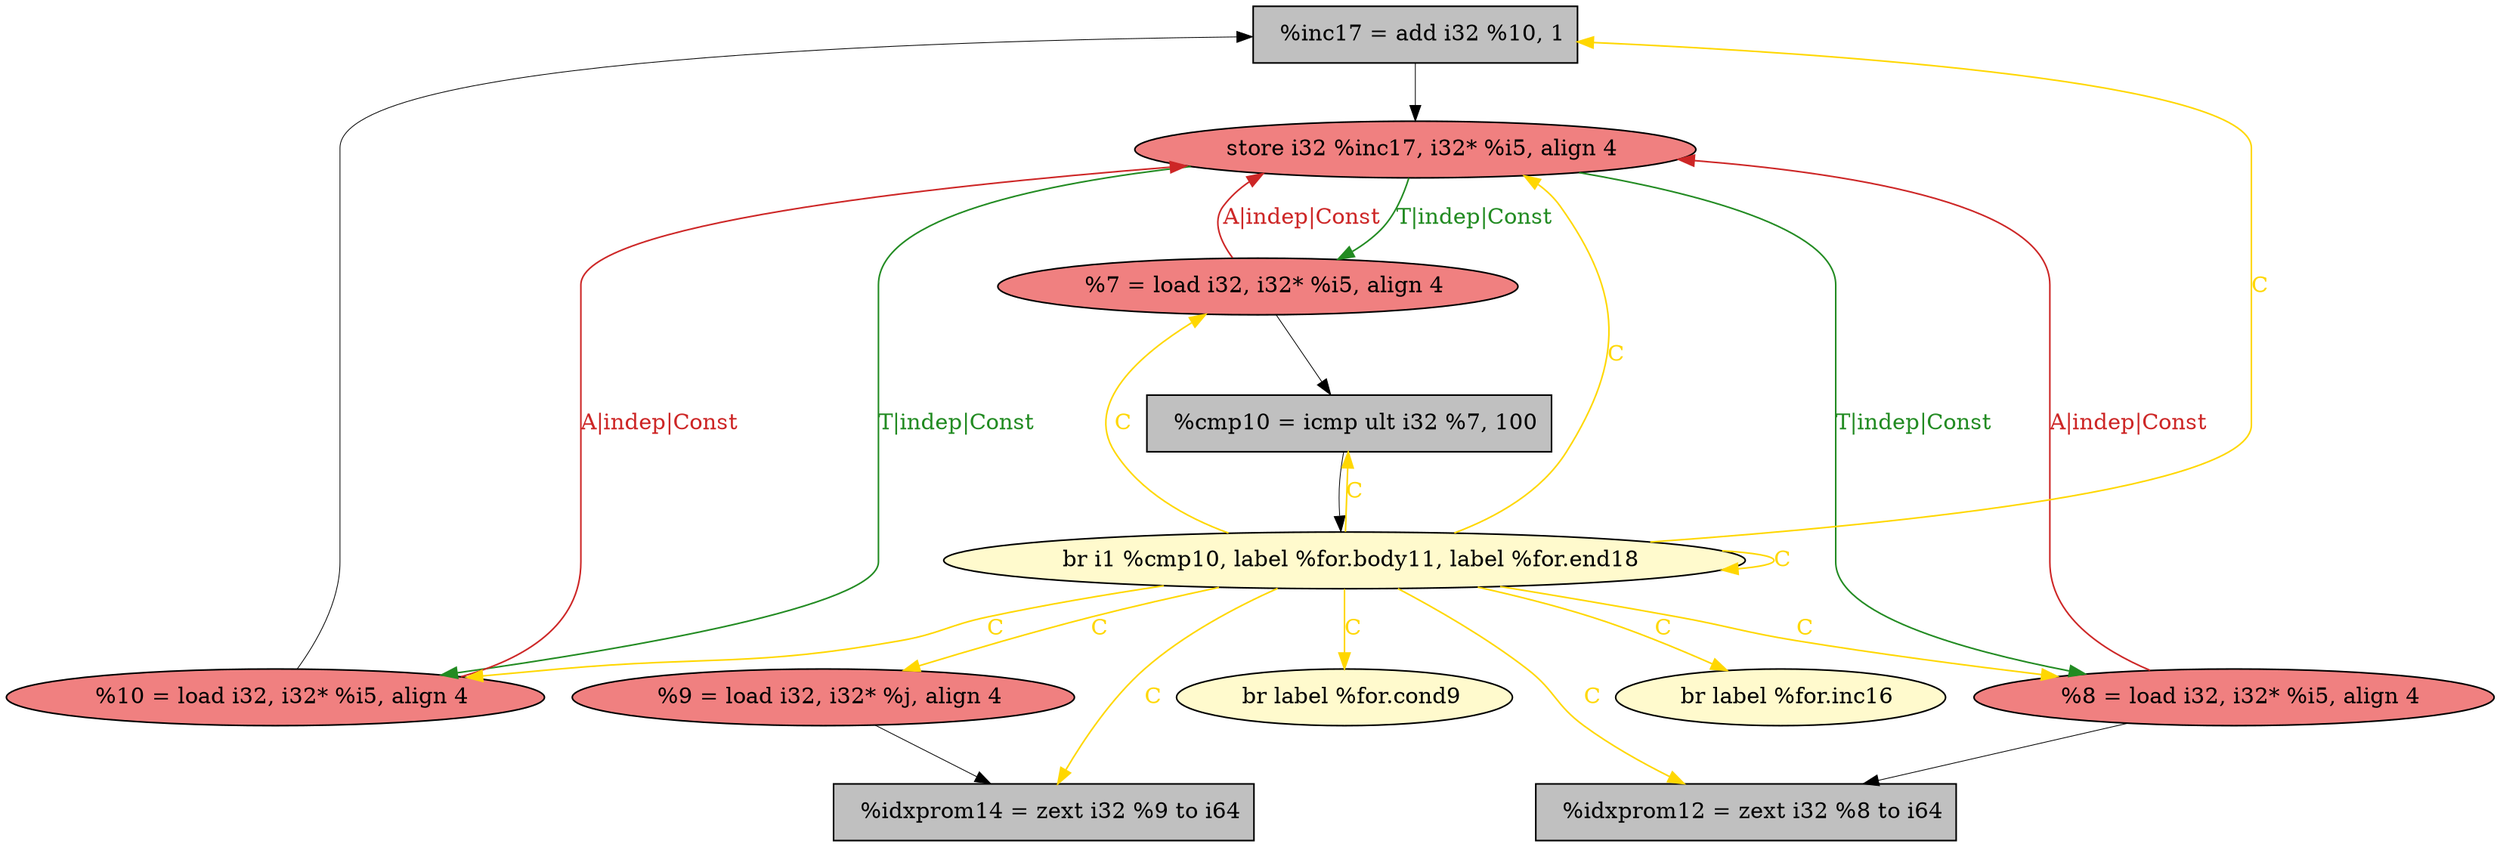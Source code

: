 
digraph G {


node1323 [fillcolor=grey,label="  %inc17 = add i32 %10, 1",shape=rectangle,style=filled ]
node1322 [fillcolor=grey,label="  %cmp10 = icmp ult i32 %7, 100",shape=rectangle,style=filled ]
node1320 [fillcolor=lemonchiffon,label="  br label %for.cond9",shape=ellipse,style=filled ]
node1319 [fillcolor=lightcoral,label="  store i32 %inc17, i32* %i5, align 4",shape=ellipse,style=filled ]
node1321 [fillcolor=lightcoral,label="  %10 = load i32, i32* %i5, align 4",shape=ellipse,style=filled ]
node1314 [fillcolor=lightcoral,label="  %8 = load i32, i32* %i5, align 4",shape=ellipse,style=filled ]
node1316 [fillcolor=lemonchiffon,label="  br i1 %cmp10, label %for.body11, label %for.end18",shape=ellipse,style=filled ]
node1313 [fillcolor=grey,label="  %idxprom12 = zext i32 %8 to i64",shape=rectangle,style=filled ]
node1317 [fillcolor=lightcoral,label="  %7 = load i32, i32* %i5, align 4",shape=ellipse,style=filled ]
node1324 [fillcolor=grey,label="  %idxprom14 = zext i32 %9 to i64",shape=rectangle,style=filled ]
node1315 [fillcolor=lemonchiffon,label="  br label %for.inc16",shape=ellipse,style=filled ]
node1318 [fillcolor=lightcoral,label="  %9 = load i32, i32* %j, align 4",shape=ellipse,style=filled ]

node1316->node1314 [style=solid,color=gold,label="C",penwidth=1.0,fontcolor=gold ]
node1319->node1321 [style=solid,color=forestgreen,label="T|indep|Const",penwidth=1.0,fontcolor=forestgreen ]
node1319->node1314 [style=solid,color=forestgreen,label="T|indep|Const",penwidth=1.0,fontcolor=forestgreen ]
node1314->node1319 [style=solid,color=firebrick3,label="A|indep|Const",penwidth=1.0,fontcolor=firebrick3 ]
node1316->node1324 [style=solid,color=gold,label="C",penwidth=1.0,fontcolor=gold ]
node1316->node1315 [style=solid,color=gold,label="C",penwidth=1.0,fontcolor=gold ]
node1316->node1320 [style=solid,color=gold,label="C",penwidth=1.0,fontcolor=gold ]
node1316->node1317 [style=solid,color=gold,label="C",penwidth=1.0,fontcolor=gold ]
node1314->node1313 [style=solid,color=black,label="",penwidth=0.5,fontcolor=black ]
node1316->node1318 [style=solid,color=gold,label="C",penwidth=1.0,fontcolor=gold ]
node1323->node1319 [style=solid,color=black,label="",penwidth=0.5,fontcolor=black ]
node1316->node1313 [style=solid,color=gold,label="C",penwidth=1.0,fontcolor=gold ]
node1316->node1322 [style=solid,color=gold,label="C",penwidth=1.0,fontcolor=gold ]
node1317->node1319 [style=solid,color=firebrick3,label="A|indep|Const",penwidth=1.0,fontcolor=firebrick3 ]
node1317->node1322 [style=solid,color=black,label="",penwidth=0.5,fontcolor=black ]
node1316->node1321 [style=solid,color=gold,label="C",penwidth=1.0,fontcolor=gold ]
node1319->node1317 [style=solid,color=forestgreen,label="T|indep|Const",penwidth=1.0,fontcolor=forestgreen ]
node1318->node1324 [style=solid,color=black,label="",penwidth=0.5,fontcolor=black ]
node1316->node1319 [style=solid,color=gold,label="C",penwidth=1.0,fontcolor=gold ]
node1316->node1323 [style=solid,color=gold,label="C",penwidth=1.0,fontcolor=gold ]
node1321->node1323 [style=solid,color=black,label="",penwidth=0.5,fontcolor=black ]
node1321->node1319 [style=solid,color=firebrick3,label="A|indep|Const",penwidth=1.0,fontcolor=firebrick3 ]
node1316->node1316 [style=solid,color=gold,label="C",penwidth=1.0,fontcolor=gold ]
node1322->node1316 [style=solid,color=black,label="",penwidth=0.5,fontcolor=black ]


}
